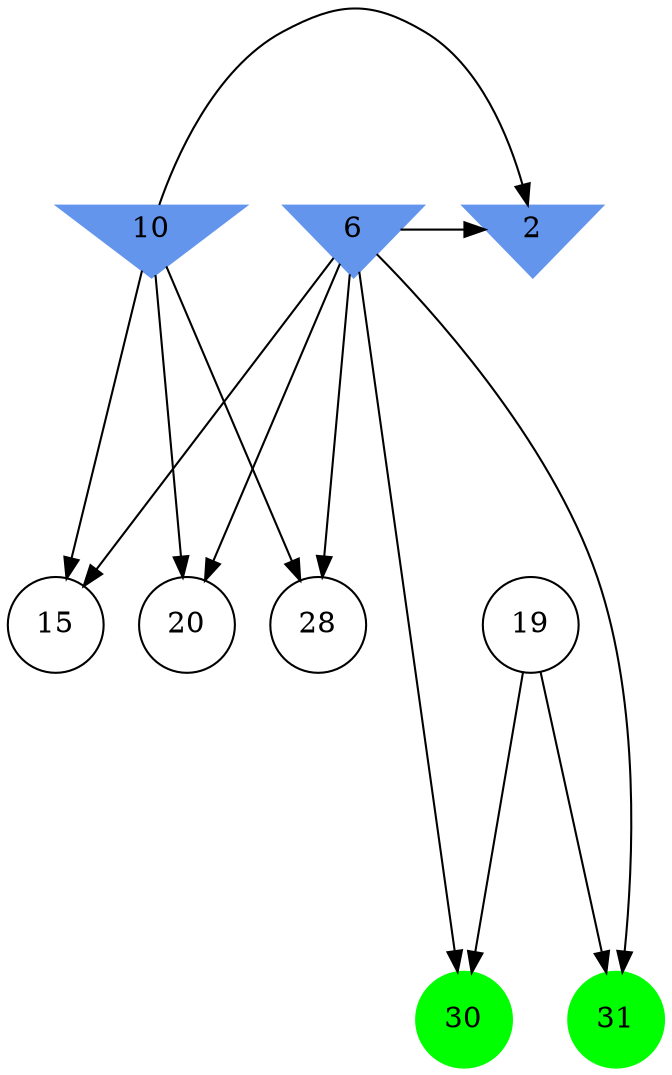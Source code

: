 digraph brain {
	ranksep=2.0;
	2 [shape=invtriangle,style=filled,color=cornflowerblue];
	6 [shape=invtriangle,style=filled,color=cornflowerblue];
	10 [shape=invtriangle,style=filled,color=cornflowerblue];
	15 [shape=circle,color=black];
	19 [shape=circle,color=black];
	20 [shape=circle,color=black];
	28 [shape=circle,color=black];
	30 [shape=circle,style=filled,color=green];
	31 [shape=circle,style=filled,color=green];
	6	->	2;
	6	->	15;
	6	->	20;
	6	->	28;
	10	->	2;
	10	->	15;
	10	->	20;
	10	->	28;
	19	->	31;
	19	->	30;
	6	->	31;
	6	->	30;
	{ rank=same; 2; 6; 10; }
	{ rank=same; 15; 19; 20; 28; }
	{ rank=same; 30; 31; }
}
